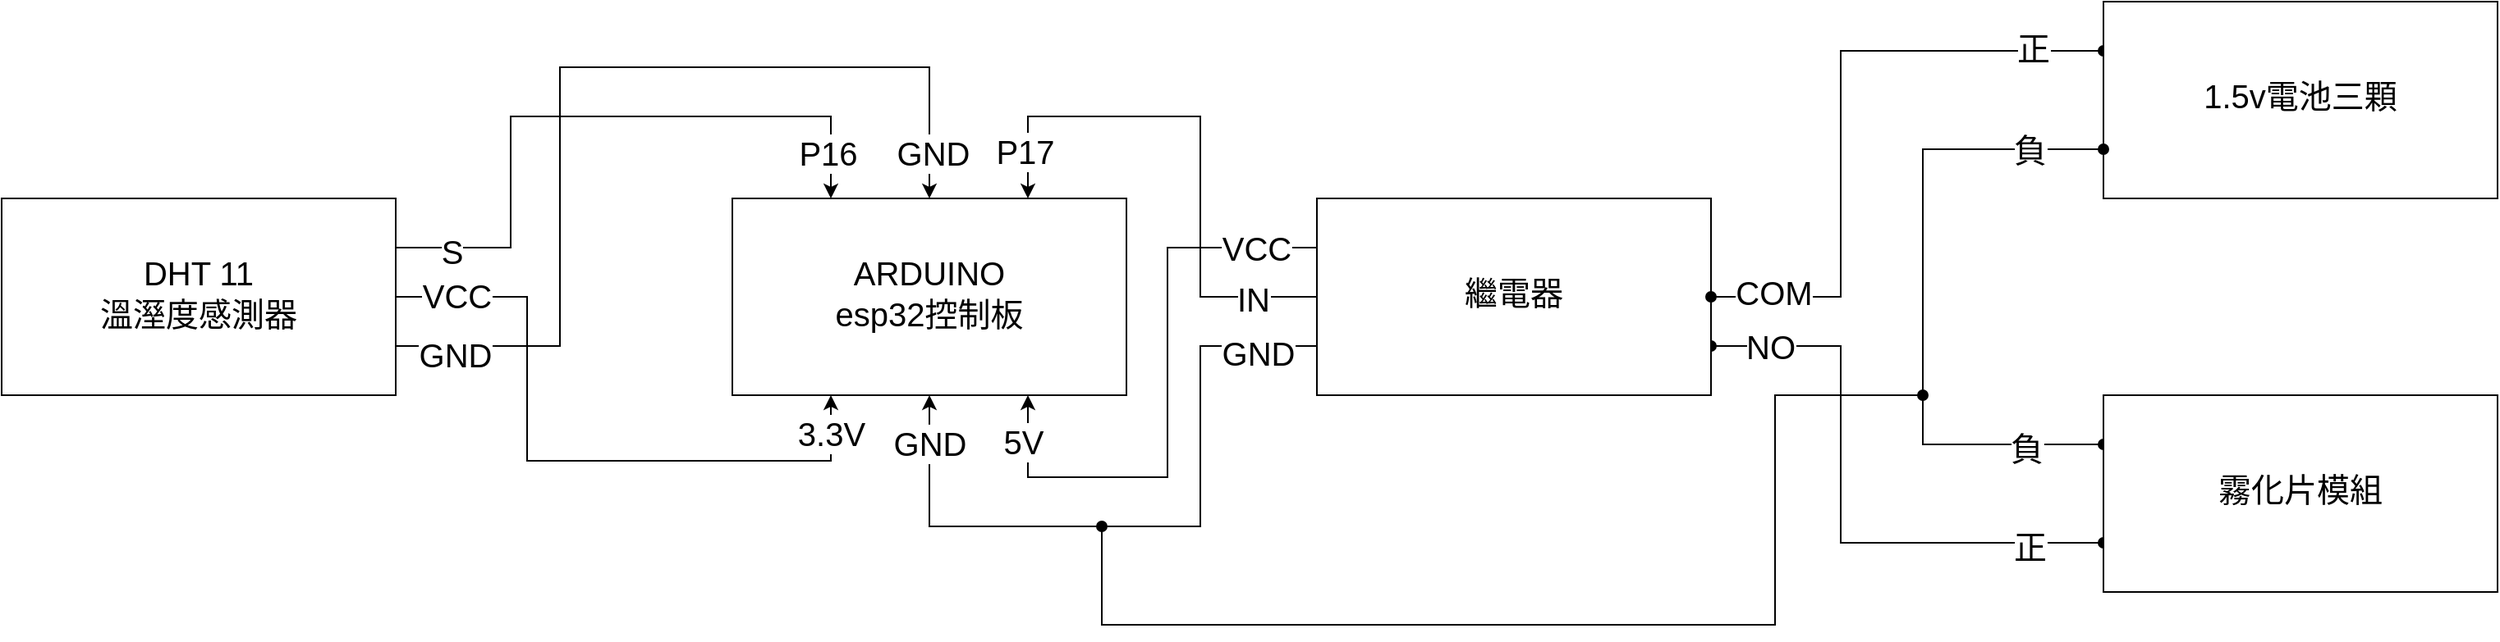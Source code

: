 <mxfile version="27.1.1">
  <diagram name="第 1 页" id="angXsaN4UIhIyY1k6tkn">
    <mxGraphModel dx="2204" dy="964" grid="1" gridSize="10" guides="1" tooltips="1" connect="1" arrows="1" fold="1" page="1" pageScale="1" pageWidth="827" pageHeight="1169" math="0" shadow="0">
      <root>
        <mxCell id="0" />
        <mxCell id="1" parent="0" />
        <mxCell id="ZpNGWHNWiFWqwl2ESTzS-1" value="&lt;div style=&quot;line-height: 180%;&quot;&gt;&lt;span style=&quot;font-size: 20px;&quot;&gt;ARDUINO&lt;/span&gt;&lt;/div&gt;&lt;div style=&quot;line-height: 180%;&quot;&gt;&lt;span style=&quot;font-size: 20px;&quot;&gt;esp32控制板&lt;/span&gt;&lt;/div&gt;" style="rounded=0;whiteSpace=wrap;html=1;" vertex="1" parent="1">
          <mxGeometry x="525" y="200" width="240" height="120" as="geometry" />
        </mxCell>
        <mxCell id="ZpNGWHNWiFWqwl2ESTzS-6" style="edgeStyle=orthogonalEdgeStyle;rounded=0;orthogonalLoop=1;jettySize=auto;html=1;exitX=1;exitY=0.75;exitDx=0;exitDy=0;entryX=0;entryY=0.75;entryDx=0;entryDy=0;startArrow=oval;startFill=1;endArrow=oval;endFill=1;" edge="1" parent="1" source="ZpNGWHNWiFWqwl2ESTzS-2" target="ZpNGWHNWiFWqwl2ESTzS-4">
          <mxGeometry relative="1" as="geometry">
            <Array as="points">
              <mxPoint x="1200" y="290" />
              <mxPoint x="1200" y="410" />
            </Array>
          </mxGeometry>
        </mxCell>
        <mxCell id="ZpNGWHNWiFWqwl2ESTzS-9" value="NO" style="edgeLabel;html=1;align=center;verticalAlign=middle;resizable=0;points=[];fontSize=20;" vertex="1" connectable="0" parent="ZpNGWHNWiFWqwl2ESTzS-6">
          <mxGeometry x="-0.852" relative="1" as="geometry">
            <mxPoint x="9" as="offset" />
          </mxGeometry>
        </mxCell>
        <mxCell id="ZpNGWHNWiFWqwl2ESTzS-10" value="正" style="edgeLabel;html=1;align=center;verticalAlign=middle;resizable=0;points=[];fontSize=20;" vertex="1" connectable="0" parent="ZpNGWHNWiFWqwl2ESTzS-6">
          <mxGeometry x="0.746" y="-2" relative="1" as="geometry">
            <mxPoint as="offset" />
          </mxGeometry>
        </mxCell>
        <mxCell id="ZpNGWHNWiFWqwl2ESTzS-17" style="edgeStyle=orthogonalEdgeStyle;rounded=0;orthogonalLoop=1;jettySize=auto;html=1;exitX=0;exitY=0.5;exitDx=0;exitDy=0;entryX=0.75;entryY=0;entryDx=0;entryDy=0;" edge="1" parent="1" source="ZpNGWHNWiFWqwl2ESTzS-2" target="ZpNGWHNWiFWqwl2ESTzS-1">
          <mxGeometry relative="1" as="geometry">
            <Array as="points">
              <mxPoint x="810" y="260" />
              <mxPoint x="810" y="150" />
              <mxPoint x="705" y="150" />
            </Array>
          </mxGeometry>
        </mxCell>
        <mxCell id="ZpNGWHNWiFWqwl2ESTzS-22" value="IN" style="edgeLabel;html=1;align=center;verticalAlign=middle;resizable=0;points=[];fontSize=20;" vertex="1" connectable="0" parent="ZpNGWHNWiFWqwl2ESTzS-17">
          <mxGeometry x="-0.799" y="1" relative="1" as="geometry">
            <mxPoint x="-5" as="offset" />
          </mxGeometry>
        </mxCell>
        <mxCell id="ZpNGWHNWiFWqwl2ESTzS-33" value="P17" style="edgeLabel;html=1;align=center;verticalAlign=middle;resizable=0;points=[];fontSize=20;labelBorderColor=none;" vertex="1" connectable="0" parent="ZpNGWHNWiFWqwl2ESTzS-17">
          <mxGeometry x="0.822" y="-2" relative="1" as="geometry">
            <mxPoint y="1" as="offset" />
          </mxGeometry>
        </mxCell>
        <mxCell id="ZpNGWHNWiFWqwl2ESTzS-18" style="edgeStyle=orthogonalEdgeStyle;rounded=0;orthogonalLoop=1;jettySize=auto;html=1;exitX=0;exitY=0.75;exitDx=0;exitDy=0;entryX=0.5;entryY=1;entryDx=0;entryDy=0;" edge="1" parent="1" source="ZpNGWHNWiFWqwl2ESTzS-2" target="ZpNGWHNWiFWqwl2ESTzS-1">
          <mxGeometry relative="1" as="geometry">
            <Array as="points">
              <mxPoint x="810" y="290" />
              <mxPoint x="810" y="400" />
              <mxPoint x="645" y="400" />
            </Array>
          </mxGeometry>
        </mxCell>
        <mxCell id="ZpNGWHNWiFWqwl2ESTzS-23" value="GND" style="edgeLabel;html=1;align=center;verticalAlign=middle;resizable=0;points=[];fontSize=20;" vertex="1" connectable="0" parent="ZpNGWHNWiFWqwl2ESTzS-18">
          <mxGeometry x="-0.868" y="4" relative="1" as="geometry">
            <mxPoint x="-8" as="offset" />
          </mxGeometry>
        </mxCell>
        <mxCell id="ZpNGWHNWiFWqwl2ESTzS-34" value="GND" style="edgeLabel;html=1;align=center;verticalAlign=middle;resizable=0;points=[];fontSize=20;" vertex="1" connectable="0" parent="ZpNGWHNWiFWqwl2ESTzS-18">
          <mxGeometry x="0.919" relative="1" as="geometry">
            <mxPoint y="11" as="offset" />
          </mxGeometry>
        </mxCell>
        <mxCell id="ZpNGWHNWiFWqwl2ESTzS-19" style="edgeStyle=orthogonalEdgeStyle;rounded=0;orthogonalLoop=1;jettySize=auto;html=1;exitX=0;exitY=0.25;exitDx=0;exitDy=0;entryX=0.75;entryY=1;entryDx=0;entryDy=0;" edge="1" parent="1" source="ZpNGWHNWiFWqwl2ESTzS-2" target="ZpNGWHNWiFWqwl2ESTzS-1">
          <mxGeometry relative="1" as="geometry">
            <Array as="points">
              <mxPoint x="790" y="230" />
              <mxPoint x="790" y="370" />
              <mxPoint x="705" y="370" />
            </Array>
          </mxGeometry>
        </mxCell>
        <mxCell id="ZpNGWHNWiFWqwl2ESTzS-20" value="5V" style="edgeLabel;html=1;align=center;verticalAlign=middle;resizable=0;points=[];fontSize=20;" vertex="1" connectable="0" parent="ZpNGWHNWiFWqwl2ESTzS-19">
          <mxGeometry x="0.841" y="3" relative="1" as="geometry">
            <mxPoint y="-1" as="offset" />
          </mxGeometry>
        </mxCell>
        <mxCell id="ZpNGWHNWiFWqwl2ESTzS-21" value="VCC" style="edgeLabel;html=1;align=center;verticalAlign=middle;resizable=0;points=[];fontSize=20;" vertex="1" connectable="0" parent="ZpNGWHNWiFWqwl2ESTzS-19">
          <mxGeometry x="-0.792" relative="1" as="geometry">
            <mxPoint x="1" as="offset" />
          </mxGeometry>
        </mxCell>
        <mxCell id="ZpNGWHNWiFWqwl2ESTzS-2" value="&lt;div style=&quot;line-height: 180%;&quot;&gt;&lt;span style=&quot;font-size: 20px;&quot;&gt;繼電器&lt;/span&gt;&lt;/div&gt;" style="rounded=0;whiteSpace=wrap;html=1;" vertex="1" parent="1">
          <mxGeometry x="881" y="200" width="240" height="120" as="geometry" />
        </mxCell>
        <mxCell id="ZpNGWHNWiFWqwl2ESTzS-8" style="edgeStyle=orthogonalEdgeStyle;rounded=0;orthogonalLoop=1;jettySize=auto;html=1;exitX=0;exitY=0.25;exitDx=0;exitDy=0;entryX=1;entryY=0.5;entryDx=0;entryDy=0;endArrow=oval;endFill=1;startArrow=oval;startFill=1;" edge="1" parent="1" source="ZpNGWHNWiFWqwl2ESTzS-3" target="ZpNGWHNWiFWqwl2ESTzS-2">
          <mxGeometry relative="1" as="geometry">
            <Array as="points">
              <mxPoint x="1200" y="110" />
              <mxPoint x="1200" y="260" />
            </Array>
          </mxGeometry>
        </mxCell>
        <mxCell id="ZpNGWHNWiFWqwl2ESTzS-15" value="正" style="edgeLabel;html=1;align=center;verticalAlign=middle;resizable=0;points=[];fontSize=20;" vertex="1" connectable="0" parent="ZpNGWHNWiFWqwl2ESTzS-8">
          <mxGeometry x="-0.788" y="-2" relative="1" as="geometry">
            <mxPoint x="-2" as="offset" />
          </mxGeometry>
        </mxCell>
        <mxCell id="ZpNGWHNWiFWqwl2ESTzS-16" value="COM" style="edgeLabel;html=1;align=center;verticalAlign=middle;resizable=0;points=[];fontSize=20;" vertex="1" connectable="0" parent="ZpNGWHNWiFWqwl2ESTzS-8">
          <mxGeometry x="0.806" y="-3" relative="1" as="geometry">
            <mxPoint as="offset" />
          </mxGeometry>
        </mxCell>
        <mxCell id="ZpNGWHNWiFWqwl2ESTzS-3" value="&lt;div style=&quot;line-height: 180%;&quot;&gt;&lt;span style=&quot;font-size: 20px;&quot;&gt;1.5v電池三顆&lt;/span&gt;&lt;/div&gt;" style="rounded=0;whiteSpace=wrap;html=1;" vertex="1" parent="1">
          <mxGeometry x="1360" y="80" width="240" height="120" as="geometry" />
        </mxCell>
        <mxCell id="ZpNGWHNWiFWqwl2ESTzS-7" style="edgeStyle=orthogonalEdgeStyle;rounded=0;orthogonalLoop=1;jettySize=auto;html=1;exitX=0;exitY=0.25;exitDx=0;exitDy=0;entryX=0;entryY=0.75;entryDx=0;entryDy=0;startArrow=oval;startFill=1;endArrow=oval;endFill=1;" edge="1" parent="1" source="ZpNGWHNWiFWqwl2ESTzS-4" target="ZpNGWHNWiFWqwl2ESTzS-3">
          <mxGeometry relative="1" as="geometry">
            <Array as="points">
              <mxPoint x="1250" y="350" />
              <mxPoint x="1250" y="170" />
            </Array>
          </mxGeometry>
        </mxCell>
        <mxCell id="ZpNGWHNWiFWqwl2ESTzS-13" value="負" style="edgeLabel;html=1;align=center;verticalAlign=middle;resizable=0;points=[];fontSize=20;" vertex="1" connectable="0" parent="ZpNGWHNWiFWqwl2ESTzS-7">
          <mxGeometry x="-0.76" y="2" relative="1" as="geometry">
            <mxPoint x="1" as="offset" />
          </mxGeometry>
        </mxCell>
        <mxCell id="ZpNGWHNWiFWqwl2ESTzS-14" value="負" style="edgeLabel;html=1;align=center;verticalAlign=middle;resizable=0;points=[];fontSize=20;" vertex="1" connectable="0" parent="ZpNGWHNWiFWqwl2ESTzS-7">
          <mxGeometry x="0.775" relative="1" as="geometry">
            <mxPoint as="offset" />
          </mxGeometry>
        </mxCell>
        <mxCell id="ZpNGWHNWiFWqwl2ESTzS-4" value="&lt;div style=&quot;line-height: 180%;&quot;&gt;&lt;span style=&quot;font-size: 20px;&quot;&gt;霧化片模組&lt;/span&gt;&lt;/div&gt;" style="rounded=0;whiteSpace=wrap;html=1;" vertex="1" parent="1">
          <mxGeometry x="1360" y="320" width="240" height="120" as="geometry" />
        </mxCell>
        <mxCell id="ZpNGWHNWiFWqwl2ESTzS-24" style="edgeStyle=orthogonalEdgeStyle;rounded=0;orthogonalLoop=1;jettySize=auto;html=1;exitX=1;exitY=0.25;exitDx=0;exitDy=0;entryX=0.25;entryY=0;entryDx=0;entryDy=0;" edge="1" parent="1" source="ZpNGWHNWiFWqwl2ESTzS-5" target="ZpNGWHNWiFWqwl2ESTzS-1">
          <mxGeometry relative="1" as="geometry">
            <Array as="points">
              <mxPoint x="390" y="230" />
              <mxPoint x="390" y="150" />
              <mxPoint x="585" y="150" />
            </Array>
          </mxGeometry>
        </mxCell>
        <mxCell id="ZpNGWHNWiFWqwl2ESTzS-25" value="P16" style="edgeLabel;html=1;align=center;verticalAlign=middle;resizable=0;points=[];fontSize=20;labelBorderColor=none;" vertex="1" connectable="0" parent="ZpNGWHNWiFWqwl2ESTzS-24">
          <mxGeometry x="0.881" y="-2" relative="1" as="geometry">
            <mxPoint y="-5" as="offset" />
          </mxGeometry>
        </mxCell>
        <mxCell id="ZpNGWHNWiFWqwl2ESTzS-26" value="S" style="edgeLabel;html=1;align=center;verticalAlign=middle;resizable=0;points=[];fontSize=20;labelBorderColor=none;" vertex="1" connectable="0" parent="ZpNGWHNWiFWqwl2ESTzS-24">
          <mxGeometry x="-0.872" y="-2" relative="1" as="geometry">
            <mxPoint x="8" as="offset" />
          </mxGeometry>
        </mxCell>
        <mxCell id="ZpNGWHNWiFWqwl2ESTzS-27" style="edgeStyle=orthogonalEdgeStyle;rounded=0;orthogonalLoop=1;jettySize=auto;html=1;exitX=1;exitY=0.5;exitDx=0;exitDy=0;entryX=0.25;entryY=1;entryDx=0;entryDy=0;" edge="1" parent="1" source="ZpNGWHNWiFWqwl2ESTzS-5" target="ZpNGWHNWiFWqwl2ESTzS-1">
          <mxGeometry relative="1" as="geometry">
            <Array as="points">
              <mxPoint x="400" y="260" />
              <mxPoint x="400" y="360" />
              <mxPoint x="585" y="360" />
            </Array>
          </mxGeometry>
        </mxCell>
        <mxCell id="ZpNGWHNWiFWqwl2ESTzS-31" value="VCC" style="edgeLabel;html=1;align=center;verticalAlign=middle;resizable=0;points=[];fontSize=20;labelBorderColor=none;" vertex="1" connectable="0" parent="ZpNGWHNWiFWqwl2ESTzS-27">
          <mxGeometry x="-0.86" y="1" relative="1" as="geometry">
            <mxPoint x="8" as="offset" />
          </mxGeometry>
        </mxCell>
        <mxCell id="ZpNGWHNWiFWqwl2ESTzS-32" value="3.3V" style="edgeLabel;html=1;align=center;verticalAlign=middle;resizable=0;points=[];fontSize=20;labelBorderColor=none;" vertex="1" connectable="0" parent="ZpNGWHNWiFWqwl2ESTzS-27">
          <mxGeometry x="0.884" relative="1" as="geometry">
            <mxPoint y="-1" as="offset" />
          </mxGeometry>
        </mxCell>
        <mxCell id="ZpNGWHNWiFWqwl2ESTzS-28" style="edgeStyle=orthogonalEdgeStyle;rounded=0;orthogonalLoop=1;jettySize=auto;html=1;exitX=1;exitY=0.75;exitDx=0;exitDy=0;entryX=0.5;entryY=0;entryDx=0;entryDy=0;" edge="1" parent="1" source="ZpNGWHNWiFWqwl2ESTzS-5" target="ZpNGWHNWiFWqwl2ESTzS-1">
          <mxGeometry relative="1" as="geometry">
            <Array as="points">
              <mxPoint x="420" y="290" />
              <mxPoint x="420" y="120" />
              <mxPoint x="645" y="120" />
            </Array>
          </mxGeometry>
        </mxCell>
        <mxCell id="ZpNGWHNWiFWqwl2ESTzS-29" value="GND" style="edgeLabel;html=1;align=center;verticalAlign=middle;resizable=0;points=[];fontSize=20;labelBorderColor=none;" vertex="1" connectable="0" parent="ZpNGWHNWiFWqwl2ESTzS-28">
          <mxGeometry x="-0.902" y="-5" relative="1" as="geometry">
            <mxPoint x="8" as="offset" />
          </mxGeometry>
        </mxCell>
        <mxCell id="ZpNGWHNWiFWqwl2ESTzS-30" value="GND" style="edgeLabel;html=1;align=center;verticalAlign=middle;resizable=0;points=[];fontSize=20;labelBorderColor=none;" vertex="1" connectable="0" parent="ZpNGWHNWiFWqwl2ESTzS-28">
          <mxGeometry x="0.897" y="2" relative="1" as="geometry">
            <mxPoint y="1" as="offset" />
          </mxGeometry>
        </mxCell>
        <mxCell id="ZpNGWHNWiFWqwl2ESTzS-5" value="&lt;div style=&quot;line-height: 180%;&quot;&gt;&lt;span style=&quot;font-size: 20px;&quot;&gt;DHT 11&lt;/span&gt;&lt;/div&gt;&lt;div style=&quot;line-height: 180%;&quot;&gt;&lt;span style=&quot;font-size: 20px;&quot;&gt;溫溼度感測器&lt;/span&gt;&lt;/div&gt;" style="rounded=0;whiteSpace=wrap;html=1;" vertex="1" parent="1">
          <mxGeometry x="80" y="200" width="240" height="120" as="geometry" />
        </mxCell>
        <mxCell id="ZpNGWHNWiFWqwl2ESTzS-36" style="edgeStyle=orthogonalEdgeStyle;rounded=0;orthogonalLoop=1;jettySize=auto;html=1;startArrow=oval;startFill=1;endArrow=oval;endFill=1;" edge="1" parent="1">
          <mxGeometry relative="1" as="geometry">
            <mxPoint x="1250" y="320" as="sourcePoint" />
            <mxPoint x="750" y="400" as="targetPoint" />
            <Array as="points">
              <mxPoint x="1160" y="320" />
              <mxPoint x="1160" y="460" />
              <mxPoint x="750" y="460" />
            </Array>
          </mxGeometry>
        </mxCell>
      </root>
    </mxGraphModel>
  </diagram>
</mxfile>
